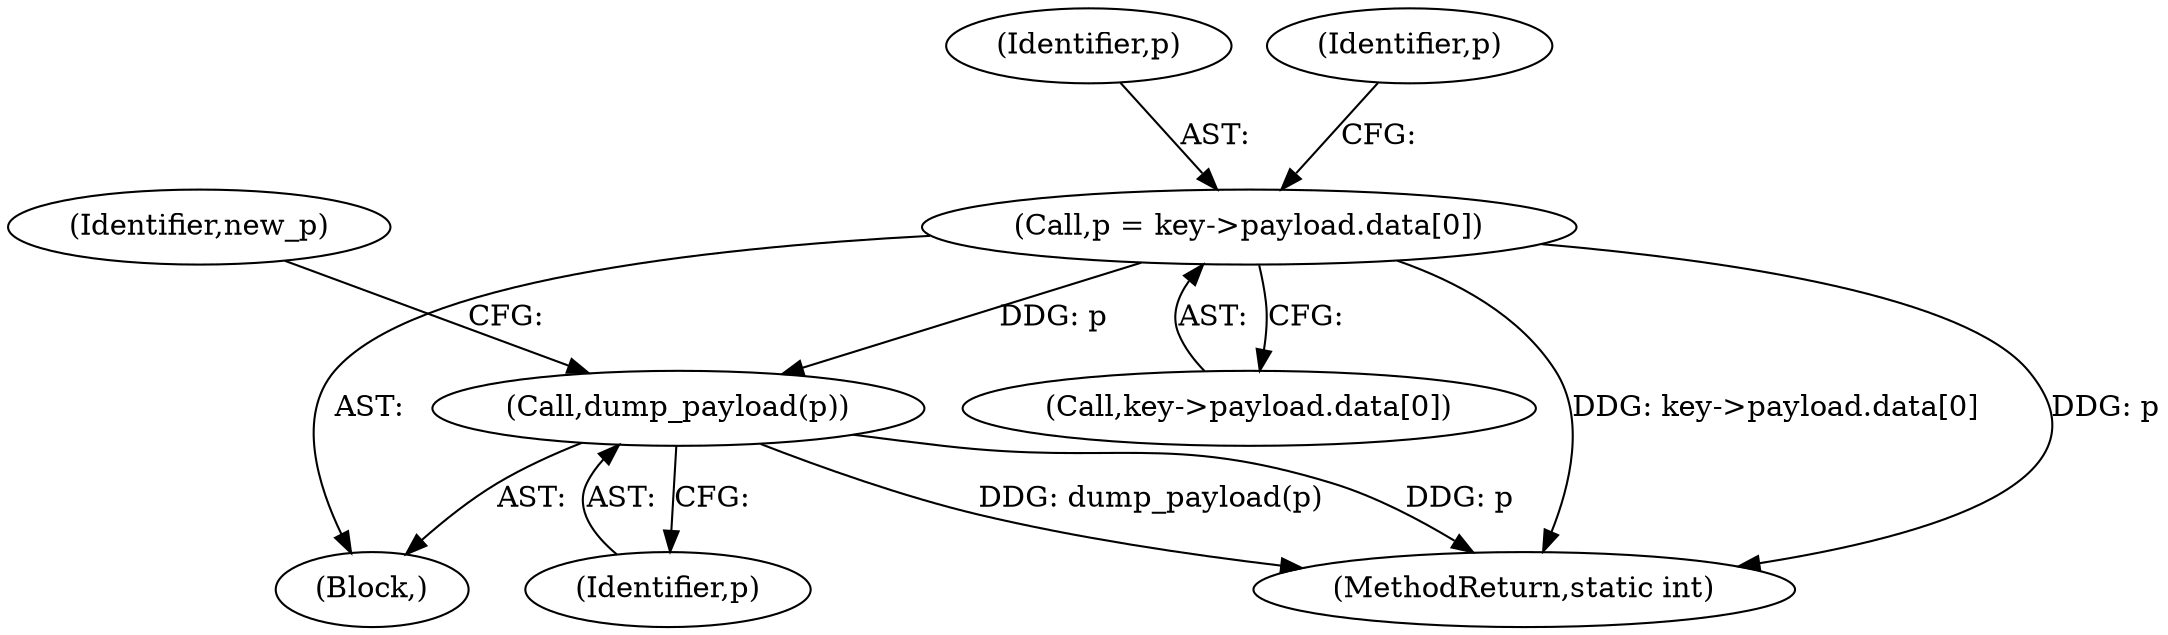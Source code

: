 digraph "0_linux_096fe9eaea40a17e125569f9e657e34cdb6d73bd_0@array" {
"1000129" [label="(Call,p = key->payload.data[0])"];
"1000266" [label="(Call,dump_payload(p))"];
"1000130" [label="(Identifier,p)"];
"1000267" [label="(Identifier,p)"];
"1000131" [label="(Call,key->payload.data[0])"];
"1000269" [label="(Identifier,new_p)"];
"1000104" [label="(Block,)"];
"1000129" [label="(Call,p = key->payload.data[0])"];
"1000141" [label="(Identifier,p)"];
"1000266" [label="(Call,dump_payload(p))"];
"1000324" [label="(MethodReturn,static int)"];
"1000129" -> "1000104"  [label="AST: "];
"1000129" -> "1000131"  [label="CFG: "];
"1000130" -> "1000129"  [label="AST: "];
"1000131" -> "1000129"  [label="AST: "];
"1000141" -> "1000129"  [label="CFG: "];
"1000129" -> "1000324"  [label="DDG: p"];
"1000129" -> "1000324"  [label="DDG: key->payload.data[0]"];
"1000129" -> "1000266"  [label="DDG: p"];
"1000266" -> "1000104"  [label="AST: "];
"1000266" -> "1000267"  [label="CFG: "];
"1000267" -> "1000266"  [label="AST: "];
"1000269" -> "1000266"  [label="CFG: "];
"1000266" -> "1000324"  [label="DDG: p"];
"1000266" -> "1000324"  [label="DDG: dump_payload(p)"];
}
